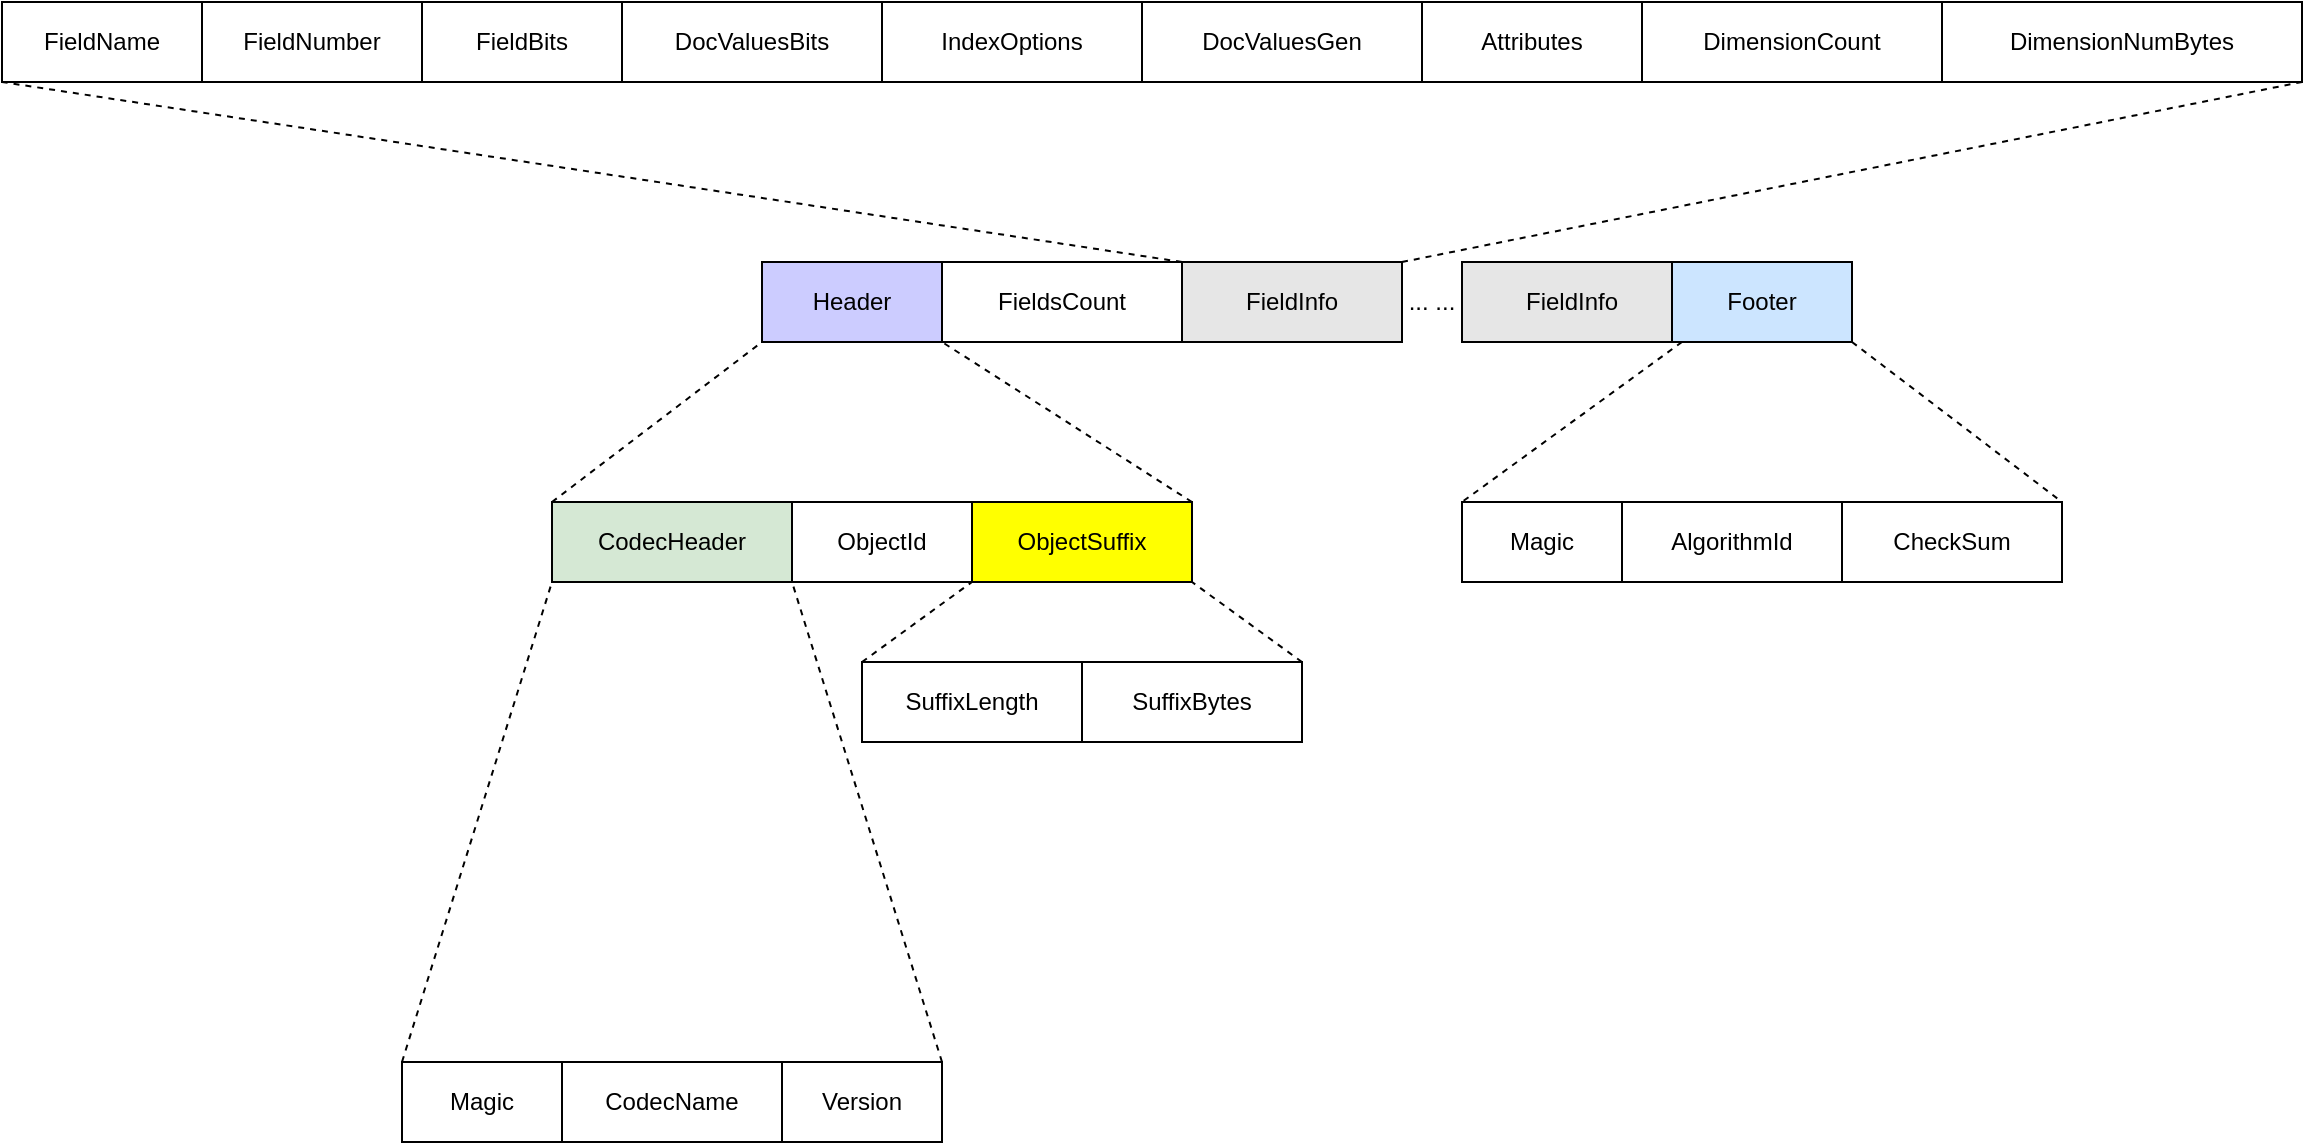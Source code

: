 <mxfile>
    <diagram id="vY85-2FqTy9PEPQ9CbgT" name="Page-1">
        <mxGraphModel dx="1482" dy="1218" grid="1" gridSize="10" guides="1" tooltips="1" connect="1" arrows="1" fold="1" page="1" pageScale="1" pageWidth="1169" pageHeight="827" math="0" shadow="0">
            <root>
                <mxCell id="0"/>
                <mxCell id="1" parent="0"/>
                <mxCell id="2" value="" style="group" vertex="1" connectable="0" parent="1">
                    <mxGeometry x="209" y="259" width="510" height="440" as="geometry"/>
                </mxCell>
                <mxCell id="3" value="Header" style="rounded=0;whiteSpace=wrap;html=1;fillColor=#CCCCFF;fontColor=#000000;" vertex="1" parent="2">
                    <mxGeometry x="180" width="90" height="40" as="geometry"/>
                </mxCell>
                <mxCell id="4" value="ObjectId" style="rounded=0;whiteSpace=wrap;html=1;" vertex="1" parent="2">
                    <mxGeometry x="195" y="120" width="90" height="40" as="geometry"/>
                </mxCell>
                <mxCell id="5" value="" style="endArrow=none;dashed=1;html=1;entryX=0;entryY=1;entryDx=0;entryDy=0;exitX=0;exitY=0;exitDx=0;exitDy=0;" edge="1" parent="2" source="14" target="3">
                    <mxGeometry width="50" height="50" relative="1" as="geometry">
                        <mxPoint x="10" y="510" as="sourcePoint"/>
                        <mxPoint x="85" y="290" as="targetPoint"/>
                    </mxGeometry>
                </mxCell>
                <mxCell id="6" value="" style="endArrow=none;dashed=1;html=1;entryX=1;entryY=1;entryDx=0;entryDy=0;exitX=1;exitY=0;exitDx=0;exitDy=0;" edge="1" parent="2" source="8" target="3">
                    <mxGeometry width="50" height="50" relative="1" as="geometry">
                        <mxPoint x="85" y="250" as="sourcePoint"/>
                        <mxPoint x="190" y="35" as="targetPoint"/>
                    </mxGeometry>
                </mxCell>
                <mxCell id="7" value="" style="group" vertex="1" connectable="0" parent="2">
                    <mxGeometry x="230" y="120" width="220" height="120" as="geometry"/>
                </mxCell>
                <mxCell id="8" value="ObjectSuffix" style="rounded=0;whiteSpace=wrap;html=1;fillColor=#FFFF00;fontColor=#000000;" vertex="1" parent="7">
                    <mxGeometry x="55" width="110" height="40" as="geometry"/>
                </mxCell>
                <mxCell id="9" value="SuffixLength" style="rounded=0;whiteSpace=wrap;html=1;" vertex="1" parent="7">
                    <mxGeometry y="80" width="110" height="40" as="geometry"/>
                </mxCell>
                <mxCell id="10" value="SuffixBytes" style="rounded=0;whiteSpace=wrap;html=1;" vertex="1" parent="7">
                    <mxGeometry x="110" y="80" width="110" height="40" as="geometry"/>
                </mxCell>
                <mxCell id="11" value="" style="endArrow=none;dashed=1;html=1;entryX=0;entryY=1;entryDx=0;entryDy=0;exitX=0;exitY=0;exitDx=0;exitDy=0;" edge="1" parent="7" source="9" target="8">
                    <mxGeometry width="50" height="50" relative="1" as="geometry">
                        <mxPoint x="110" y="190" as="sourcePoint"/>
                        <mxPoint x="160" y="140" as="targetPoint"/>
                    </mxGeometry>
                </mxCell>
                <mxCell id="12" value="" style="endArrow=none;dashed=1;html=1;entryX=1;entryY=1;entryDx=0;entryDy=0;exitX=1;exitY=0;exitDx=0;exitDy=0;" edge="1" parent="7" source="10" target="8">
                    <mxGeometry width="50" height="50" relative="1" as="geometry">
                        <mxPoint x="100" y="160" as="sourcePoint"/>
                        <mxPoint x="65" y="50" as="targetPoint"/>
                    </mxGeometry>
                </mxCell>
                <mxCell id="13" value="" style="group" vertex="1" connectable="0" parent="2">
                    <mxGeometry y="120" width="270" height="320" as="geometry"/>
                </mxCell>
                <mxCell id="14" value="CodecHeader" style="rounded=0;whiteSpace=wrap;html=1;fillColor=#d5e8d4;strokeColor=#000000;" vertex="1" parent="13">
                    <mxGeometry x="75" width="120" height="40" as="geometry"/>
                </mxCell>
                <mxCell id="15" value="Magic" style="rounded=0;whiteSpace=wrap;html=1;" vertex="1" parent="13">
                    <mxGeometry y="280" width="80" height="40" as="geometry"/>
                </mxCell>
                <mxCell id="16" value="CodecName" style="rounded=0;whiteSpace=wrap;html=1;" vertex="1" parent="13">
                    <mxGeometry x="80" y="280" width="110" height="40" as="geometry"/>
                </mxCell>
                <mxCell id="17" value="Version" style="rounded=0;whiteSpace=wrap;html=1;" vertex="1" parent="13">
                    <mxGeometry x="190" y="280" width="80" height="40" as="geometry"/>
                </mxCell>
                <mxCell id="18" value="" style="endArrow=none;dashed=1;html=1;entryX=0;entryY=1;entryDx=0;entryDy=0;exitX=0;exitY=0;exitDx=0;exitDy=0;" edge="1" parent="13" source="15" target="14">
                    <mxGeometry width="50" height="50" relative="1" as="geometry">
                        <mxPoint x="170" y="190" as="sourcePoint"/>
                        <mxPoint x="220" y="140" as="targetPoint"/>
                    </mxGeometry>
                </mxCell>
                <mxCell id="19" value="" style="endArrow=none;dashed=1;html=1;entryX=0;entryY=1;entryDx=0;entryDy=0;exitX=1;exitY=0;exitDx=0;exitDy=0;" edge="1" parent="2" source="17" target="4">
                    <mxGeometry width="50" height="50" relative="1" as="geometry">
                        <mxPoint x="340" y="510" as="sourcePoint"/>
                        <mxPoint x="415" y="290" as="targetPoint"/>
                    </mxGeometry>
                </mxCell>
                <mxCell id="28" value="FieldsCount" style="rounded=0;whiteSpace=wrap;html=1;" vertex="1" parent="2">
                    <mxGeometry x="270" width="120" height="40" as="geometry"/>
                </mxCell>
                <mxCell id="29" value="FieldInfo" style="rounded=0;whiteSpace=wrap;html=1;fillColor=#E6E6E6;" vertex="1" parent="2">
                    <mxGeometry x="390" width="110" height="40" as="geometry"/>
                </mxCell>
                <mxCell id="30" value="FieldInfo" style="rounded=0;whiteSpace=wrap;html=1;fillColor=#E6E6E6;" vertex="1" parent="1">
                    <mxGeometry x="739" y="259" width="110" height="40" as="geometry"/>
                </mxCell>
                <mxCell id="31" value="... ..." style="text;html=1;strokeColor=none;fillColor=none;align=center;verticalAlign=middle;whiteSpace=wrap;rounded=0;" vertex="1" parent="1">
                    <mxGeometry x="709" y="271.5" width="30" height="15" as="geometry"/>
                </mxCell>
                <mxCell id="26" value="" style="endArrow=none;dashed=1;html=1;exitX=1;exitY=1;exitDx=0;exitDy=0;entryX=0;entryY=0;entryDx=0;entryDy=0;" edge="1" parent="1" source="30" target="23">
                    <mxGeometry width="50" height="50" relative="1" as="geometry">
                        <mxPoint x="864" y="209" as="sourcePoint"/>
                        <mxPoint x="914" y="159" as="targetPoint"/>
                    </mxGeometry>
                </mxCell>
                <mxCell id="23" value="Magic" style="rounded=0;whiteSpace=wrap;html=1;" vertex="1" parent="1">
                    <mxGeometry x="739" y="379" width="80" height="40" as="geometry"/>
                </mxCell>
                <mxCell id="24" value="AlgorithmId" style="rounded=0;whiteSpace=wrap;html=1;" vertex="1" parent="1">
                    <mxGeometry x="819" y="379" width="110" height="40" as="geometry"/>
                </mxCell>
                <mxCell id="25" value="CheckSum" style="rounded=0;whiteSpace=wrap;html=1;" vertex="1" parent="1">
                    <mxGeometry x="929" y="379" width="110" height="40" as="geometry"/>
                </mxCell>
                <mxCell id="27" value="" style="endArrow=none;dashed=1;html=1;exitX=1;exitY=1;exitDx=0;exitDy=0;entryX=1;entryY=0;entryDx=0;entryDy=0;" edge="1" parent="1" source="22" target="25">
                    <mxGeometry width="50" height="50" relative="1" as="geometry">
                        <mxPoint x="854" y="269" as="sourcePoint"/>
                        <mxPoint x="749" y="189" as="targetPoint"/>
                    </mxGeometry>
                </mxCell>
                <mxCell id="22" value="Footer" style="rounded=0;whiteSpace=wrap;html=1;fillColor=#CCE5FF;" vertex="1" parent="1">
                    <mxGeometry x="844" y="259" width="90" height="40" as="geometry"/>
                </mxCell>
                <mxCell id="32" value="FieldName" style="rounded=0;whiteSpace=wrap;html=1;" vertex="1" parent="1">
                    <mxGeometry x="9" y="129" width="100" height="40" as="geometry"/>
                </mxCell>
                <mxCell id="33" value="FieldNumber" style="rounded=0;whiteSpace=wrap;html=1;" vertex="1" parent="1">
                    <mxGeometry x="109" y="129" width="110" height="40" as="geometry"/>
                </mxCell>
                <mxCell id="34" value="FieldBits" style="rounded=0;whiteSpace=wrap;html=1;" vertex="1" parent="1">
                    <mxGeometry x="219" y="129" width="100" height="40" as="geometry"/>
                </mxCell>
                <mxCell id="35" value="DocValuesBits" style="rounded=0;whiteSpace=wrap;html=1;" vertex="1" parent="1">
                    <mxGeometry x="319" y="129" width="130" height="40" as="geometry"/>
                </mxCell>
                <mxCell id="36" value="DocValuesGen" style="rounded=0;whiteSpace=wrap;html=1;" vertex="1" parent="1">
                    <mxGeometry x="579" y="129" width="140" height="40" as="geometry"/>
                </mxCell>
                <mxCell id="37" value="Attributes" style="rounded=0;whiteSpace=wrap;html=1;" vertex="1" parent="1">
                    <mxGeometry x="719" y="129" width="110" height="40" as="geometry"/>
                </mxCell>
                <mxCell id="38" value="DimensionCount" style="rounded=0;whiteSpace=wrap;html=1;" vertex="1" parent="1">
                    <mxGeometry x="829" y="129" width="150" height="40" as="geometry"/>
                </mxCell>
                <mxCell id="39" value="DimensionNumBytes" style="rounded=0;whiteSpace=wrap;html=1;" vertex="1" parent="1">
                    <mxGeometry x="979" y="129" width="180" height="40" as="geometry"/>
                </mxCell>
                <mxCell id="40" value="IndexOptions" style="rounded=0;whiteSpace=wrap;html=1;" vertex="1" parent="1">
                    <mxGeometry x="449" y="129" width="130" height="40" as="geometry"/>
                </mxCell>
                <mxCell id="42" value="" style="endArrow=none;dashed=1;html=1;entryX=0;entryY=1;entryDx=0;entryDy=0;exitX=0;exitY=0;exitDx=0;exitDy=0;" edge="1" parent="1" source="29" target="32">
                    <mxGeometry width="50" height="50" relative="1" as="geometry">
                        <mxPoint x="509" y="369" as="sourcePoint"/>
                        <mxPoint x="559" y="319" as="targetPoint"/>
                    </mxGeometry>
                </mxCell>
                <mxCell id="43" value="" style="endArrow=none;dashed=1;html=1;exitX=1;exitY=0;exitDx=0;exitDy=0;entryX=1;entryY=1;entryDx=0;entryDy=0;" edge="1" parent="1" source="29" target="39">
                    <mxGeometry width="50" height="50" relative="1" as="geometry">
                        <mxPoint x="509" y="369" as="sourcePoint"/>
                        <mxPoint x="559" y="319" as="targetPoint"/>
                    </mxGeometry>
                </mxCell>
            </root>
        </mxGraphModel>
    </diagram>
</mxfile>